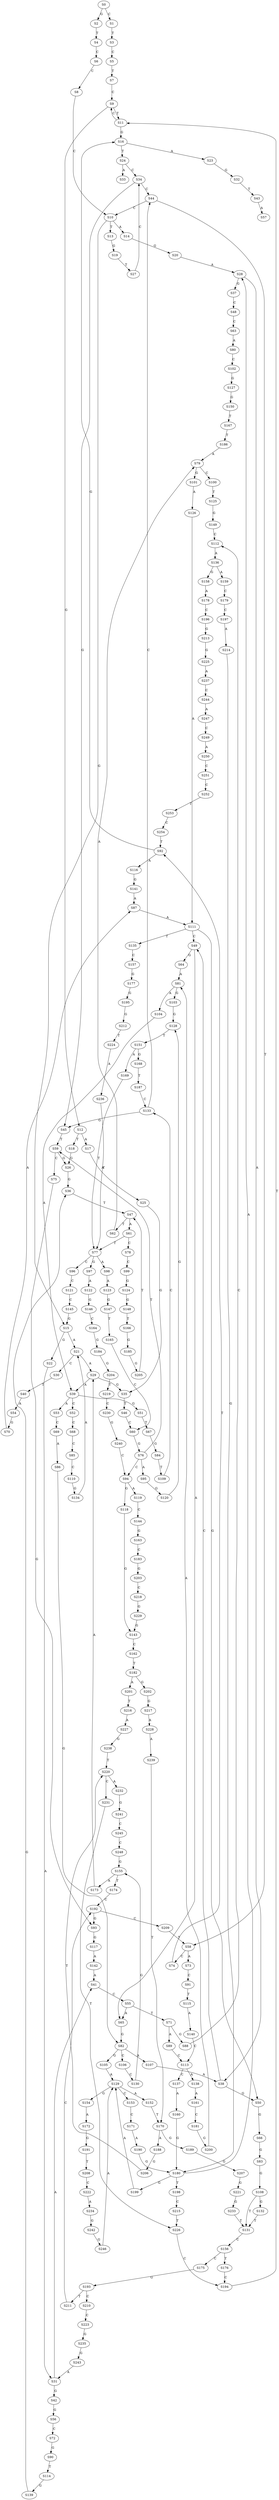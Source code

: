 strict digraph  {
	S0 -> S1 [ label = C ];
	S0 -> S2 [ label = G ];
	S1 -> S3 [ label = T ];
	S2 -> S4 [ label = T ];
	S3 -> S5 [ label = C ];
	S4 -> S6 [ label = C ];
	S5 -> S7 [ label = T ];
	S6 -> S8 [ label = C ];
	S7 -> S9 [ label = C ];
	S8 -> S10 [ label = C ];
	S9 -> S11 [ label = T ];
	S9 -> S12 [ label = G ];
	S10 -> S13 [ label = T ];
	S10 -> S14 [ label = A ];
	S10 -> S15 [ label = G ];
	S11 -> S16 [ label = G ];
	S11 -> S9 [ label = C ];
	S12 -> S17 [ label = A ];
	S12 -> S18 [ label = T ];
	S13 -> S19 [ label = G ];
	S14 -> S20 [ label = G ];
	S15 -> S21 [ label = A ];
	S15 -> S22 [ label = G ];
	S16 -> S23 [ label = A ];
	S16 -> S24 [ label = T ];
	S17 -> S25 [ label = A ];
	S18 -> S26 [ label = G ];
	S19 -> S27 [ label = T ];
	S20 -> S28 [ label = A ];
	S21 -> S29 [ label = A ];
	S21 -> S30 [ label = C ];
	S22 -> S31 [ label = A ];
	S23 -> S32 [ label = G ];
	S24 -> S33 [ label = A ];
	S24 -> S34 [ label = C ];
	S25 -> S35 [ label = G ];
	S26 -> S36 [ label = G ];
	S27 -> S34 [ label = C ];
	S28 -> S37 [ label = G ];
	S28 -> S38 [ label = A ];
	S29 -> S39 [ label = A ];
	S29 -> S35 [ label = G ];
	S30 -> S40 [ label = T ];
	S31 -> S41 [ label = A ];
	S31 -> S42 [ label = G ];
	S32 -> S43 [ label = T ];
	S34 -> S44 [ label = C ];
	S34 -> S45 [ label = G ];
	S35 -> S46 [ label = T ];
	S36 -> S47 [ label = T ];
	S37 -> S48 [ label = C ];
	S38 -> S49 [ label = C ];
	S38 -> S50 [ label = G ];
	S39 -> S51 [ label = G ];
	S39 -> S52 [ label = C ];
	S39 -> S53 [ label = A ];
	S40 -> S54 [ label = A ];
	S41 -> S55 [ label = C ];
	S42 -> S56 [ label = G ];
	S43 -> S57 [ label = A ];
	S44 -> S58 [ label = T ];
	S44 -> S10 [ label = C ];
	S45 -> S59 [ label = T ];
	S46 -> S60 [ label = C ];
	S47 -> S61 [ label = A ];
	S47 -> S62 [ label = T ];
	S48 -> S63 [ label = C ];
	S49 -> S64 [ label = G ];
	S49 -> S65 [ label = A ];
	S50 -> S66 [ label = G ];
	S51 -> S67 [ label = T ];
	S52 -> S68 [ label = C ];
	S53 -> S69 [ label = C ];
	S54 -> S70 [ label = G ];
	S55 -> S65 [ label = A ];
	S55 -> S71 [ label = T ];
	S56 -> S72 [ label = C ];
	S58 -> S73 [ label = A ];
	S58 -> S74 [ label = C ];
	S59 -> S75 [ label = C ];
	S59 -> S26 [ label = G ];
	S60 -> S76 [ label = G ];
	S61 -> S77 [ label = T ];
	S61 -> S78 [ label = C ];
	S62 -> S79 [ label = A ];
	S63 -> S80 [ label = A ];
	S64 -> S81 [ label = A ];
	S65 -> S82 [ label = G ];
	S66 -> S83 [ label = G ];
	S67 -> S84 [ label = G ];
	S68 -> S85 [ label = C ];
	S69 -> S86 [ label = A ];
	S70 -> S87 [ label = A ];
	S71 -> S88 [ label = G ];
	S71 -> S89 [ label = A ];
	S72 -> S90 [ label = G ];
	S73 -> S91 [ label = C ];
	S74 -> S92 [ label = T ];
	S75 -> S93 [ label = G ];
	S76 -> S94 [ label = C ];
	S76 -> S59 [ label = T ];
	S76 -> S95 [ label = A ];
	S77 -> S96 [ label = C ];
	S77 -> S97 [ label = G ];
	S77 -> S98 [ label = A ];
	S78 -> S99 [ label = C ];
	S79 -> S100 [ label = C ];
	S79 -> S101 [ label = G ];
	S80 -> S102 [ label = C ];
	S81 -> S103 [ label = G ];
	S81 -> S104 [ label = A ];
	S82 -> S105 [ label = G ];
	S82 -> S106 [ label = C ];
	S82 -> S107 [ label = A ];
	S83 -> S108 [ label = G ];
	S84 -> S109 [ label = T ];
	S85 -> S110 [ label = C ];
	S86 -> S82 [ label = G ];
	S87 -> S111 [ label = A ];
	S88 -> S112 [ label = C ];
	S89 -> S113 [ label = C ];
	S90 -> S114 [ label = T ];
	S91 -> S115 [ label = T ];
	S92 -> S116 [ label = A ];
	S92 -> S16 [ label = G ];
	S93 -> S117 [ label = G ];
	S94 -> S118 [ label = G ];
	S94 -> S119 [ label = A ];
	S95 -> S120 [ label = G ];
	S96 -> S121 [ label = C ];
	S97 -> S122 [ label = A ];
	S98 -> S123 [ label = A ];
	S99 -> S124 [ label = G ];
	S100 -> S125 [ label = T ];
	S101 -> S126 [ label = A ];
	S102 -> S127 [ label = G ];
	S103 -> S128 [ label = G ];
	S104 -> S39 [ label = A ];
	S105 -> S129 [ label = A ];
	S106 -> S130 [ label = C ];
	S107 -> S38 [ label = A ];
	S108 -> S131 [ label = T ];
	S108 -> S132 [ label = G ];
	S109 -> S133 [ label = C ];
	S110 -> S134 [ label = G ];
	S111 -> S135 [ label = T ];
	S111 -> S49 [ label = C ];
	S111 -> S50 [ label = G ];
	S112 -> S136 [ label = A ];
	S113 -> S137 [ label = C ];
	S113 -> S138 [ label = A ];
	S114 -> S139 [ label = G ];
	S115 -> S140 [ label = A ];
	S116 -> S141 [ label = G ];
	S117 -> S142 [ label = A ];
	S118 -> S143 [ label = G ];
	S119 -> S144 [ label = C ];
	S120 -> S128 [ label = G ];
	S121 -> S145 [ label = C ];
	S122 -> S146 [ label = G ];
	S123 -> S147 [ label = G ];
	S124 -> S148 [ label = G ];
	S125 -> S149 [ label = G ];
	S126 -> S111 [ label = A ];
	S127 -> S150 [ label = G ];
	S128 -> S151 [ label = T ];
	S129 -> S152 [ label = A ];
	S129 -> S153 [ label = C ];
	S129 -> S154 [ label = G ];
	S130 -> S155 [ label = G ];
	S131 -> S156 [ label = C ];
	S132 -> S131 [ label = T ];
	S133 -> S45 [ label = G ];
	S133 -> S44 [ label = C ];
	S134 -> S21 [ label = A ];
	S135 -> S157 [ label = C ];
	S136 -> S158 [ label = G ];
	S136 -> S159 [ label = A ];
	S137 -> S160 [ label = A ];
	S138 -> S161 [ label = A ];
	S139 -> S36 [ label = G ];
	S140 -> S113 [ label = C ];
	S141 -> S87 [ label = A ];
	S142 -> S41 [ label = A ];
	S143 -> S162 [ label = C ];
	S144 -> S163 [ label = G ];
	S145 -> S15 [ label = G ];
	S146 -> S164 [ label = C ];
	S147 -> S165 [ label = T ];
	S148 -> S166 [ label = T ];
	S149 -> S112 [ label = C ];
	S150 -> S167 [ label = T ];
	S151 -> S168 [ label = G ];
	S151 -> S169 [ label = A ];
	S152 -> S170 [ label = T ];
	S153 -> S171 [ label = C ];
	S154 -> S172 [ label = A ];
	S155 -> S173 [ label = A ];
	S155 -> S174 [ label = T ];
	S156 -> S175 [ label = C ];
	S156 -> S176 [ label = T ];
	S157 -> S177 [ label = G ];
	S158 -> S178 [ label = A ];
	S159 -> S179 [ label = C ];
	S160 -> S180 [ label = G ];
	S161 -> S181 [ label = C ];
	S162 -> S182 [ label = T ];
	S163 -> S183 [ label = C ];
	S164 -> S184 [ label = G ];
	S165 -> S60 [ label = C ];
	S166 -> S185 [ label = G ];
	S167 -> S186 [ label = T ];
	S168 -> S187 [ label = T ];
	S169 -> S77 [ label = T ];
	S170 -> S188 [ label = A ];
	S170 -> S189 [ label = G ];
	S171 -> S190 [ label = A ];
	S172 -> S191 [ label = G ];
	S173 -> S29 [ label = A ];
	S174 -> S192 [ label = C ];
	S175 -> S193 [ label = G ];
	S176 -> S194 [ label = C ];
	S177 -> S195 [ label = G ];
	S178 -> S196 [ label = C ];
	S179 -> S197 [ label = C ];
	S180 -> S198 [ label = T ];
	S180 -> S199 [ label = G ];
	S180 -> S28 [ label = A ];
	S181 -> S200 [ label = G ];
	S182 -> S201 [ label = A ];
	S182 -> S202 [ label = G ];
	S183 -> S203 [ label = G ];
	S184 -> S204 [ label = G ];
	S185 -> S205 [ label = G ];
	S186 -> S79 [ label = A ];
	S187 -> S133 [ label = C ];
	S188 -> S206 [ label = G ];
	S189 -> S207 [ label = G ];
	S190 -> S180 [ label = G ];
	S191 -> S208 [ label = T ];
	S192 -> S209 [ label = C ];
	S192 -> S93 [ label = G ];
	S193 -> S210 [ label = C ];
	S193 -> S211 [ label = T ];
	S194 -> S11 [ label = T ];
	S195 -> S212 [ label = G ];
	S196 -> S213 [ label = G ];
	S197 -> S214 [ label = A ];
	S198 -> S215 [ label = C ];
	S199 -> S129 [ label = A ];
	S200 -> S81 [ label = A ];
	S201 -> S216 [ label = T ];
	S202 -> S217 [ label = G ];
	S203 -> S218 [ label = C ];
	S204 -> S219 [ label = T ];
	S205 -> S47 [ label = T ];
	S206 -> S220 [ label = T ];
	S207 -> S221 [ label = G ];
	S208 -> S222 [ label = C ];
	S209 -> S58 [ label = T ];
	S210 -> S223 [ label = C ];
	S211 -> S192 [ label = C ];
	S212 -> S224 [ label = T ];
	S213 -> S225 [ label = G ];
	S214 -> S180 [ label = G ];
	S215 -> S226 [ label = T ];
	S216 -> S227 [ label = A ];
	S217 -> S228 [ label = A ];
	S218 -> S229 [ label = G ];
	S219 -> S230 [ label = C ];
	S220 -> S231 [ label = C ];
	S220 -> S232 [ label = A ];
	S221 -> S233 [ label = G ];
	S222 -> S234 [ label = A ];
	S223 -> S235 [ label = G ];
	S224 -> S236 [ label = A ];
	S225 -> S237 [ label = A ];
	S226 -> S194 [ label = C ];
	S227 -> S238 [ label = G ];
	S228 -> S239 [ label = A ];
	S229 -> S143 [ label = G ];
	S230 -> S240 [ label = G ];
	S231 -> S226 [ label = T ];
	S232 -> S241 [ label = G ];
	S233 -> S131 [ label = T ];
	S234 -> S242 [ label = G ];
	S235 -> S243 [ label = G ];
	S236 -> S77 [ label = T ];
	S237 -> S244 [ label = C ];
	S238 -> S220 [ label = T ];
	S239 -> S170 [ label = T ];
	S240 -> S94 [ label = C ];
	S241 -> S245 [ label = C ];
	S242 -> S246 [ label = G ];
	S243 -> S31 [ label = A ];
	S244 -> S247 [ label = A ];
	S245 -> S248 [ label = C ];
	S246 -> S129 [ label = A ];
	S247 -> S249 [ label = C ];
	S248 -> S155 [ label = G ];
	S249 -> S250 [ label = A ];
	S250 -> S251 [ label = C ];
	S251 -> S252 [ label = C ];
	S252 -> S253 [ label = T ];
	S253 -> S254 [ label = C ];
	S254 -> S92 [ label = T ];
}
